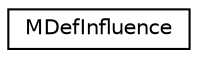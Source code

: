 digraph G
{
  edge [fontname="Helvetica",fontsize="10",labelfontname="Helvetica",labelfontsize="10"];
  node [fontname="Helvetica",fontsize="10",shape=record];
  rankdir=LR;
  Node1 [label="MDefInfluence",height=0.2,width=0.4,color="black", fillcolor="white", style="filled",URL="$db/dcd/structMDefInfluence.html"];
}
